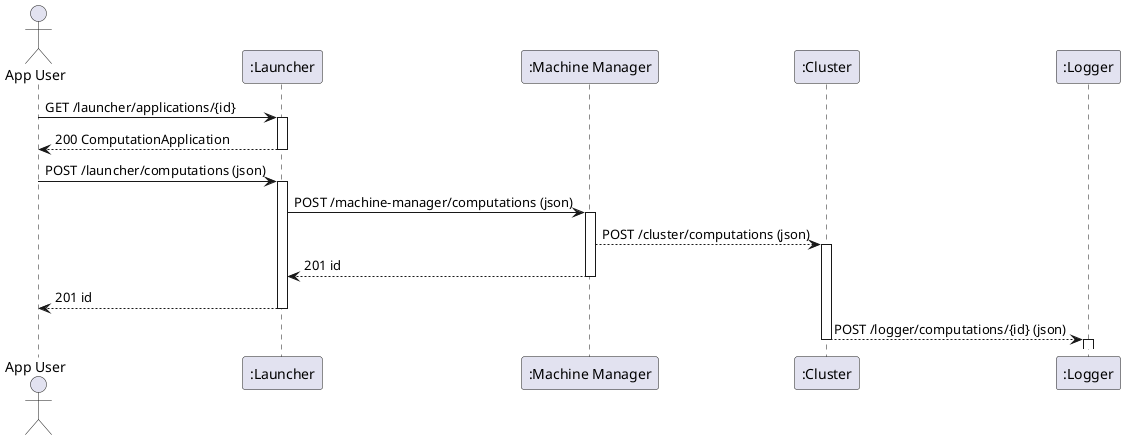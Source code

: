 @startuml

actor "App User" as AU
participant ":Launcher" as CLa
participant ":Machine Manager" as CM
participant ":Cluster" as CC
participant ":Logger" as CLo

AU -> CLa : GET /launcher/applications/{id}
activate CLa
CLa --> AU : 200 ComputationApplication
deactivate CLa

AU -> CLa : POST /launcher/computations (json)
activate CLa
CLa -> CM : POST /machine-manager/computations (json)
activate CM
CM --> CC : POST /cluster/computations (json)
activate CC

CM --> CLa : 201 id
deactivate CM
CLa --> AU : 201 id
deactivate CLa

CC --> CLo : POST /logger/computations/{id} (json)
deactivate CC
activate CLo
deactivate CLo

@enduml